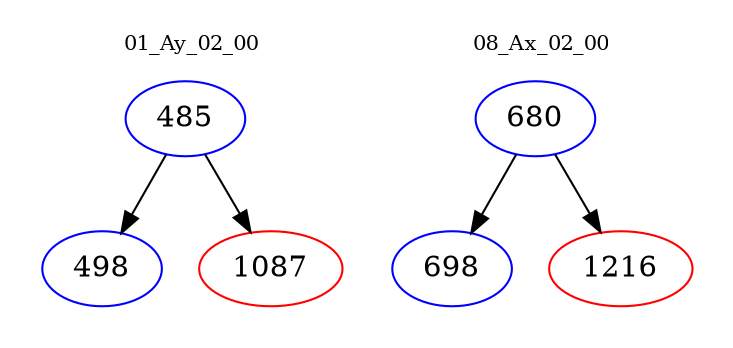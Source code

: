 digraph{
subgraph cluster_0 {
color = white
label = "01_Ay_02_00";
fontsize=10;
T0_485 [label="485", color="blue"]
T0_485 -> T0_498 [color="black"]
T0_498 [label="498", color="blue"]
T0_485 -> T0_1087 [color="black"]
T0_1087 [label="1087", color="red"]
}
subgraph cluster_1 {
color = white
label = "08_Ax_02_00";
fontsize=10;
T1_680 [label="680", color="blue"]
T1_680 -> T1_698 [color="black"]
T1_698 [label="698", color="blue"]
T1_680 -> T1_1216 [color="black"]
T1_1216 [label="1216", color="red"]
}
}
